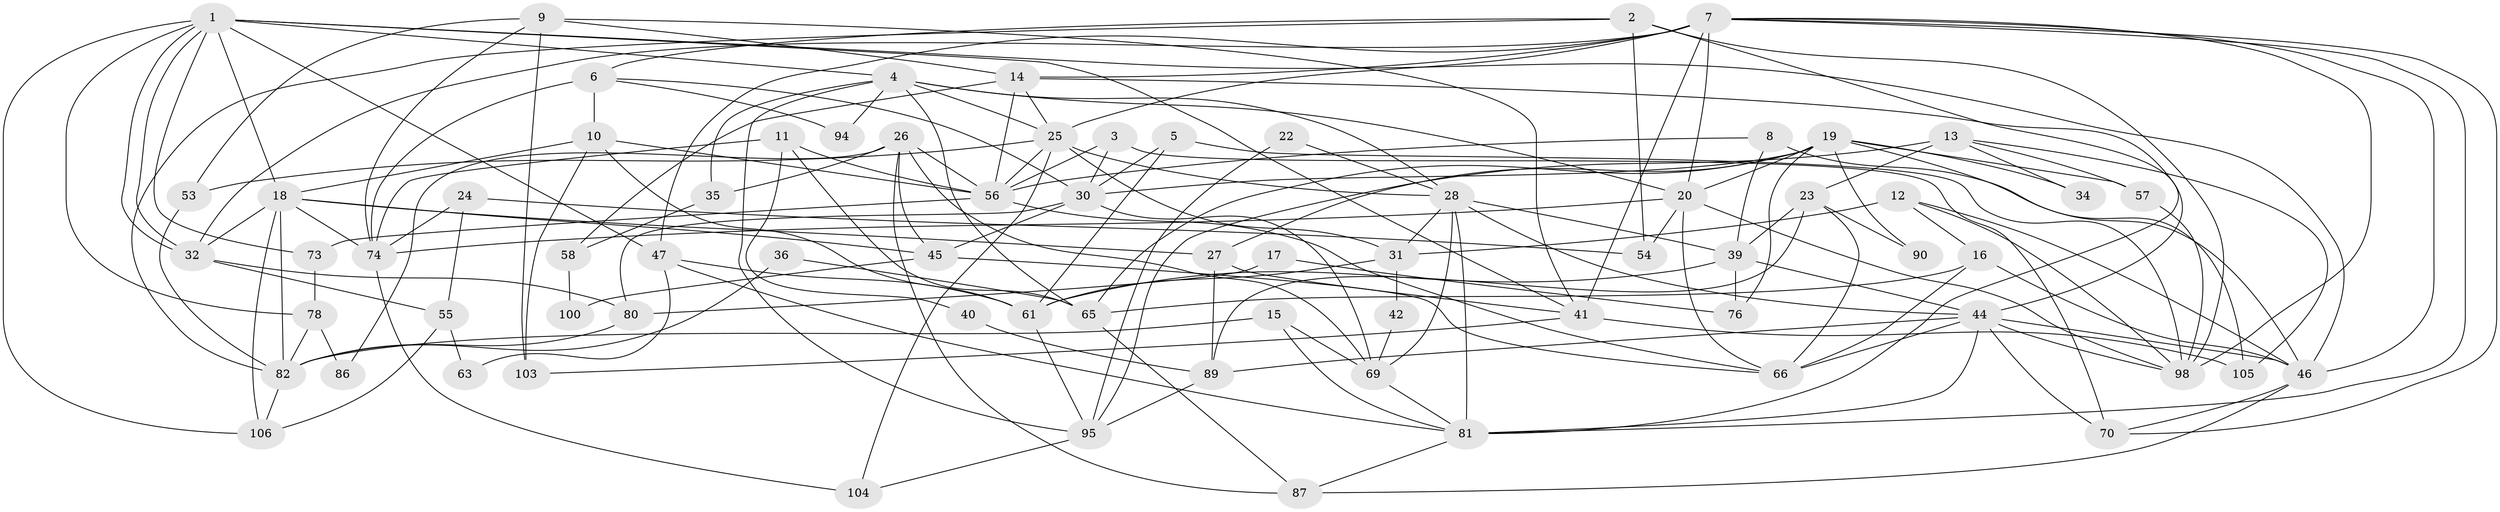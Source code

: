 // Generated by graph-tools (version 1.1) at 2025/52/02/27/25 19:52:03]
// undirected, 72 vertices, 174 edges
graph export_dot {
graph [start="1"]
  node [color=gray90,style=filled];
  1 [super="+48"];
  2 [super="+83"];
  3;
  4 [super="+37"];
  5 [super="+52"];
  6 [super="+85"];
  7 [super="+99"];
  8;
  9 [super="+21"];
  10 [super="+43"];
  11;
  12 [super="+91"];
  13 [super="+102"];
  14;
  15;
  16;
  17;
  18 [super="+60"];
  19 [super="+71"];
  20 [super="+64"];
  22;
  23;
  24 [super="+108"];
  25 [super="+33"];
  26 [super="+29"];
  27;
  28 [super="+38"];
  30 [super="+50"];
  31 [super="+72"];
  32;
  34;
  35;
  36;
  39 [super="+92"];
  40;
  41 [super="+79"];
  42;
  44 [super="+84"];
  45 [super="+49"];
  46 [super="+59"];
  47 [super="+51"];
  53 [super="+75"];
  54;
  55 [super="+62"];
  56 [super="+96"];
  57;
  58 [super="+101"];
  61 [super="+67"];
  63;
  65 [super="+109"];
  66 [super="+68"];
  69 [super="+77"];
  70;
  73;
  74;
  76;
  78 [super="+107"];
  80;
  81 [super="+93"];
  82 [super="+88"];
  86;
  87;
  89;
  90;
  94;
  95 [super="+97"];
  98 [super="+110"];
  100;
  103;
  104;
  105;
  106;
  1 -- 18;
  1 -- 32;
  1 -- 32;
  1 -- 47;
  1 -- 4;
  1 -- 78;
  1 -- 73;
  1 -- 106;
  1 -- 46;
  1 -- 41;
  2 -- 81;
  2 -- 54;
  2 -- 6;
  2 -- 98 [weight=2];
  2 -- 82;
  3 -- 70;
  3 -- 30;
  3 -- 56;
  4 -- 94;
  4 -- 65;
  4 -- 35;
  4 -- 20;
  4 -- 25;
  4 -- 95;
  4 -- 28;
  5 -- 61;
  5 -- 98;
  5 -- 30;
  6 -- 94;
  6 -- 74;
  6 -- 30 [weight=2];
  6 -- 10;
  7 -- 70;
  7 -- 14;
  7 -- 41;
  7 -- 47;
  7 -- 46;
  7 -- 32;
  7 -- 98;
  7 -- 81;
  7 -- 25;
  7 -- 20;
  8 -- 46;
  8 -- 56;
  8 -- 39;
  9 -- 103;
  9 -- 14;
  9 -- 74;
  9 -- 53;
  9 -- 41;
  10 -- 61;
  10 -- 103;
  10 -- 56 [weight=2];
  10 -- 18;
  11 -- 74;
  11 -- 40;
  11 -- 56;
  11 -- 65;
  12 -- 16;
  12 -- 98;
  12 -- 46;
  12 -- 31;
  13 -- 105;
  13 -- 34;
  13 -- 23;
  13 -- 57;
  13 -- 95 [weight=2];
  14 -- 25;
  14 -- 44;
  14 -- 56;
  14 -- 58;
  15 -- 82;
  15 -- 69;
  15 -- 81;
  16 -- 46;
  16 -- 66;
  16 -- 65;
  17 -- 76;
  17 -- 80;
  18 -- 32;
  18 -- 106;
  18 -- 45;
  18 -- 74;
  18 -- 27;
  18 -- 82;
  19 -- 20;
  19 -- 34;
  19 -- 76;
  19 -- 90;
  19 -- 105;
  19 -- 57;
  19 -- 27;
  19 -- 30;
  19 -- 65;
  20 -- 54;
  20 -- 74;
  20 -- 98;
  20 -- 66;
  22 -- 95;
  22 -- 28;
  23 -- 89;
  23 -- 66;
  23 -- 90;
  23 -- 39;
  24 -- 55 [weight=2];
  24 -- 74;
  24 -- 54;
  25 -- 56;
  25 -- 53;
  25 -- 104;
  25 -- 28;
  25 -- 31;
  26 -- 56;
  26 -- 69;
  26 -- 35;
  26 -- 86;
  26 -- 45;
  26 -- 87;
  27 -- 89;
  27 -- 41;
  28 -- 69;
  28 -- 44;
  28 -- 81;
  28 -- 31;
  28 -- 39;
  30 -- 80;
  30 -- 45;
  30 -- 69;
  31 -- 61;
  31 -- 42;
  32 -- 55;
  32 -- 80;
  35 -- 58;
  36 -- 82;
  36 -- 65;
  39 -- 61;
  39 -- 44;
  39 -- 76;
  40 -- 89;
  41 -- 103;
  41 -- 105;
  42 -- 69;
  44 -- 66;
  44 -- 70;
  44 -- 89;
  44 -- 46;
  44 -- 98;
  44 -- 81;
  45 -- 100;
  45 -- 66;
  46 -- 70;
  46 -- 87;
  47 -- 63;
  47 -- 61;
  47 -- 81;
  53 -- 82;
  55 -- 106;
  55 -- 63;
  56 -- 73;
  56 -- 66;
  57 -- 98;
  58 -- 100 [weight=2];
  61 -- 95;
  65 -- 87;
  69 -- 81;
  73 -- 78;
  74 -- 104;
  78 -- 82 [weight=2];
  78 -- 86;
  80 -- 82;
  81 -- 87;
  82 -- 106;
  89 -- 95;
  95 -- 104;
}
